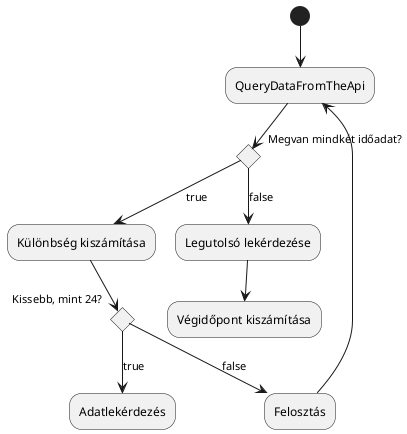 @startuml GetData

(*) --> QueryDataFromTheApi

if "Megvan mindkét időadat?" then
  -->[true]Különbség kiszámítása
  if "Kissebb, mint 24?" then
      -->[true]Adatlekérdezés
  else
    -->[false]Felosztás
    -->QueryDataFromTheApi
  endif
else
  -->[false]Legutolsó lekérdezése
  -->Végidőpont kiszámítása
endif

@enduml